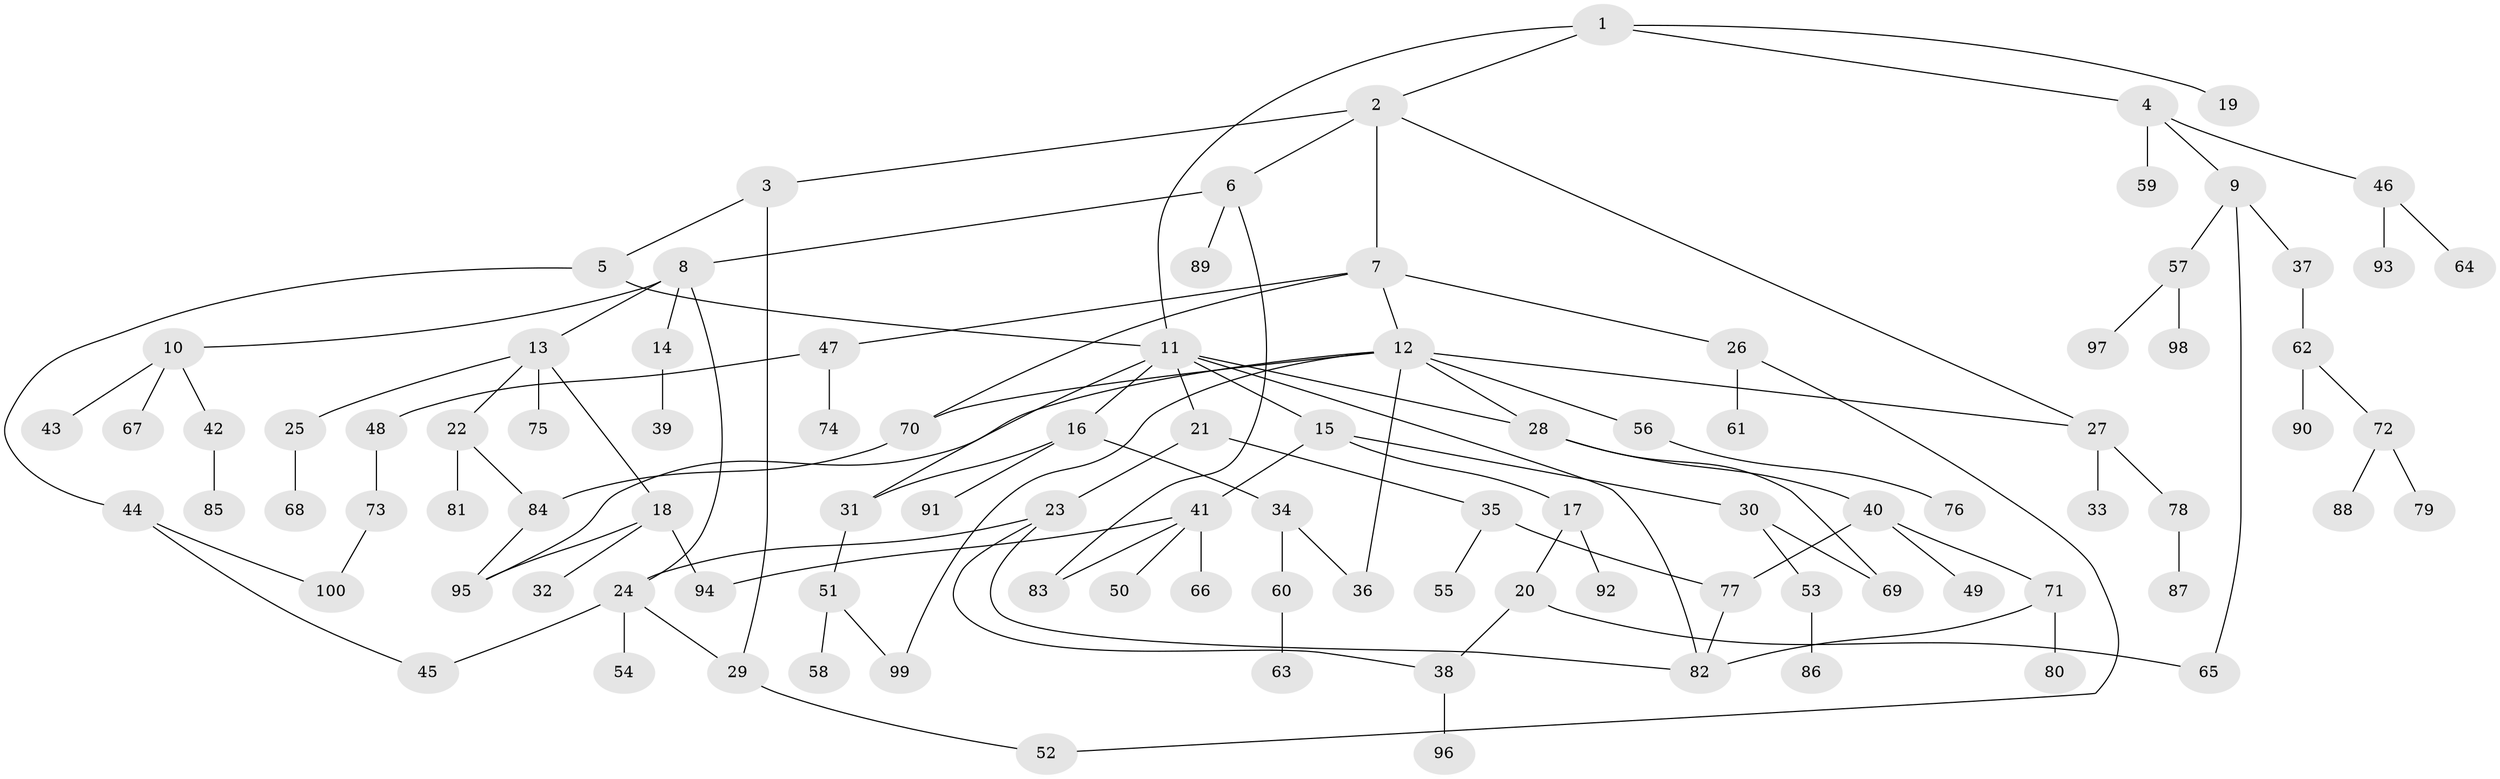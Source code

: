 // Generated by graph-tools (version 1.1) at 2025/41/03/09/25 04:41:58]
// undirected, 100 vertices, 123 edges
graph export_dot {
graph [start="1"]
  node [color=gray90,style=filled];
  1;
  2;
  3;
  4;
  5;
  6;
  7;
  8;
  9;
  10;
  11;
  12;
  13;
  14;
  15;
  16;
  17;
  18;
  19;
  20;
  21;
  22;
  23;
  24;
  25;
  26;
  27;
  28;
  29;
  30;
  31;
  32;
  33;
  34;
  35;
  36;
  37;
  38;
  39;
  40;
  41;
  42;
  43;
  44;
  45;
  46;
  47;
  48;
  49;
  50;
  51;
  52;
  53;
  54;
  55;
  56;
  57;
  58;
  59;
  60;
  61;
  62;
  63;
  64;
  65;
  66;
  67;
  68;
  69;
  70;
  71;
  72;
  73;
  74;
  75;
  76;
  77;
  78;
  79;
  80;
  81;
  82;
  83;
  84;
  85;
  86;
  87;
  88;
  89;
  90;
  91;
  92;
  93;
  94;
  95;
  96;
  97;
  98;
  99;
  100;
  1 -- 2;
  1 -- 4;
  1 -- 11;
  1 -- 19;
  2 -- 3;
  2 -- 6;
  2 -- 7;
  2 -- 27;
  3 -- 5;
  3 -- 29;
  4 -- 9;
  4 -- 46;
  4 -- 59;
  5 -- 44;
  5 -- 11;
  6 -- 8;
  6 -- 89;
  6 -- 83;
  7 -- 12;
  7 -- 26;
  7 -- 47;
  7 -- 70;
  8 -- 10;
  8 -- 13;
  8 -- 14;
  8 -- 24;
  9 -- 37;
  9 -- 57;
  9 -- 65;
  10 -- 42;
  10 -- 43;
  10 -- 67;
  11 -- 15;
  11 -- 16;
  11 -- 21;
  11 -- 31;
  11 -- 28;
  11 -- 82;
  12 -- 28;
  12 -- 56;
  12 -- 70;
  12 -- 95;
  12 -- 27;
  12 -- 99;
  12 -- 36;
  13 -- 18;
  13 -- 22;
  13 -- 25;
  13 -- 75;
  14 -- 39;
  15 -- 17;
  15 -- 30;
  15 -- 41;
  16 -- 31;
  16 -- 34;
  16 -- 91;
  17 -- 20;
  17 -- 92;
  18 -- 32;
  18 -- 94;
  18 -- 95;
  20 -- 65;
  20 -- 38;
  21 -- 23;
  21 -- 35;
  22 -- 81;
  22 -- 84;
  23 -- 38;
  23 -- 82;
  23 -- 24;
  24 -- 45;
  24 -- 54;
  24 -- 29;
  25 -- 68;
  26 -- 61;
  26 -- 52;
  27 -- 33;
  27 -- 78;
  28 -- 40;
  28 -- 69;
  29 -- 52;
  30 -- 53;
  30 -- 69;
  31 -- 51;
  34 -- 36;
  34 -- 60;
  35 -- 55;
  35 -- 77;
  37 -- 62;
  38 -- 96;
  40 -- 49;
  40 -- 71;
  40 -- 77;
  41 -- 50;
  41 -- 66;
  41 -- 83;
  41 -- 94;
  42 -- 85;
  44 -- 100;
  44 -- 45;
  46 -- 64;
  46 -- 93;
  47 -- 48;
  47 -- 74;
  48 -- 73;
  51 -- 58;
  51 -- 99;
  53 -- 86;
  56 -- 76;
  57 -- 97;
  57 -- 98;
  60 -- 63;
  62 -- 72;
  62 -- 90;
  70 -- 84;
  71 -- 80;
  71 -- 82;
  72 -- 79;
  72 -- 88;
  73 -- 100;
  77 -- 82;
  78 -- 87;
  84 -- 95;
}
